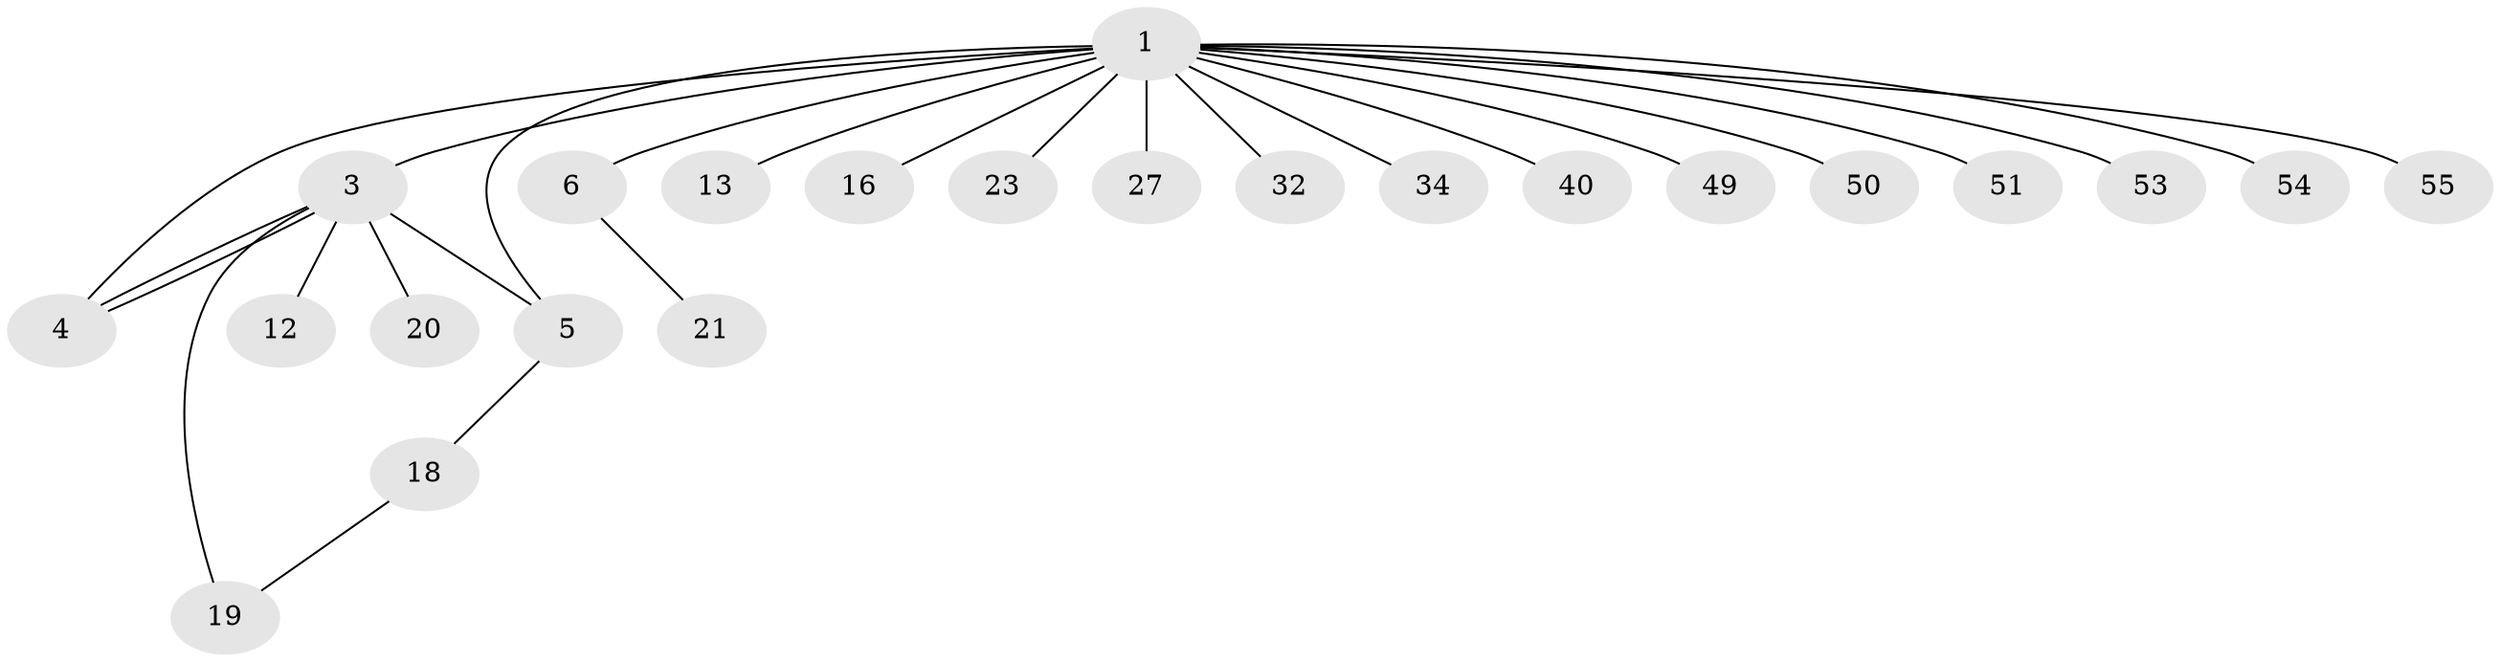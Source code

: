 // original degree distribution, {9: 0.01694915254237288, 22: 0.01694915254237288, 15: 0.01694915254237288, 3: 0.05084745762711865, 4: 0.05084745762711865, 2: 0.22033898305084745, 1: 0.6101694915254238, 5: 0.01694915254237288}
// Generated by graph-tools (version 1.1) at 2025/18/03/04/25 18:18:19]
// undirected, 23 vertices, 26 edges
graph export_dot {
graph [start="1"]
  node [color=gray90,style=filled];
  1 [super="+7+2+17+29+56+58+31+22+11"];
  3 [super="+14+28+15+8+38+44+33"];
  4;
  5;
  6;
  12;
  13;
  16 [super="+26"];
  18 [super="+39"];
  19;
  20;
  21;
  23;
  27;
  32;
  34;
  40;
  49;
  50;
  51;
  53;
  54;
  55;
  1 -- 3 [weight=3];
  1 -- 5;
  1 -- 6;
  1 -- 13;
  1 -- 16;
  1 -- 23;
  1 -- 27;
  1 -- 32;
  1 -- 34;
  1 -- 40;
  1 -- 49;
  1 -- 50;
  1 -- 51;
  1 -- 53;
  1 -- 54;
  1 -- 55;
  1 -- 4;
  3 -- 4;
  3 -- 4;
  3 -- 5 [weight=2];
  3 -- 19;
  3 -- 20;
  3 -- 12;
  5 -- 18;
  6 -- 21;
  18 -- 19;
}
